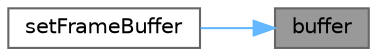 digraph "buffer"
{
 // LATEX_PDF_SIZE
  bgcolor="transparent";
  edge [fontname=Helvetica,fontsize=10,labelfontname=Helvetica,labelfontsize=10];
  node [fontname=Helvetica,fontsize=10,shape=box,height=0.2,width=0.4];
  rankdir="RL";
  Node1 [id="Node000001",label="buffer",height=0.2,width=0.4,color="gray40", fillcolor="grey60", style="filled", fontcolor="black",tooltip="获取帧缓冲区"];
  Node1 -> Node2 [id="edge1_Node000001_Node000002",dir="back",color="steelblue1",style="solid",tooltip=" "];
  Node2 [id="Node000002",label="setFrameBuffer",height=0.2,width=0.4,color="grey40", fillcolor="white", style="filled",URL="$class_p_c_m_frame.html#a5666e2328f866a48d9bb4c158f068e0e",tooltip="设置帧缓冲区"];
}
